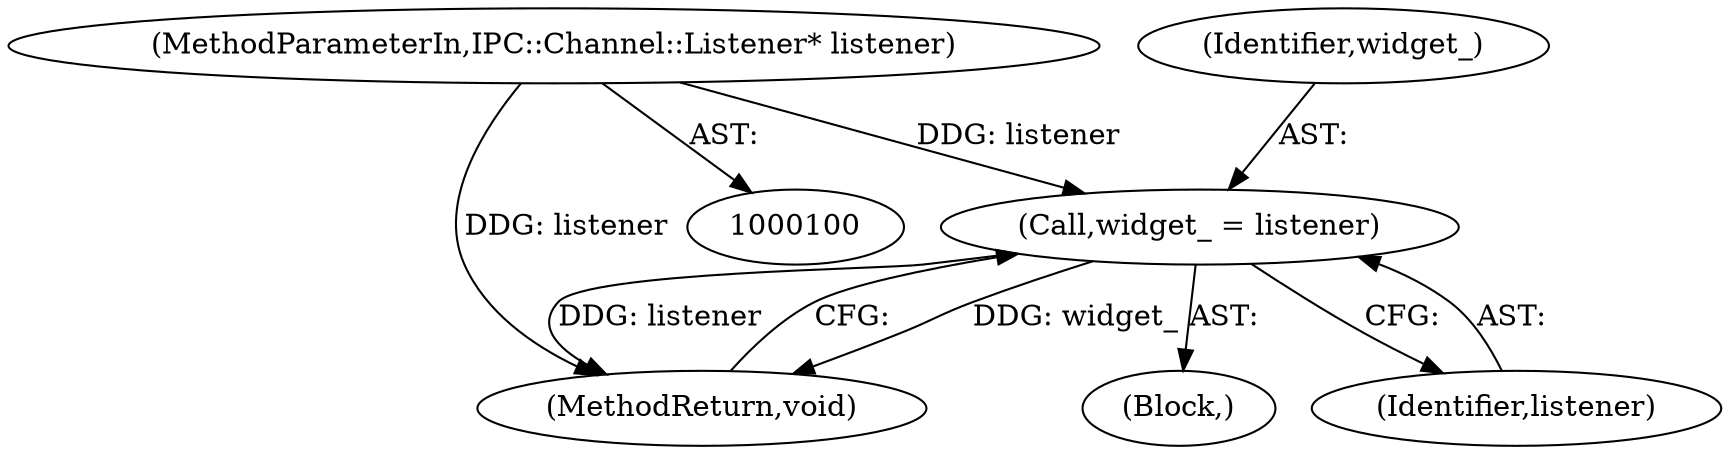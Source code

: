 digraph "1_Chrome_744c2a2d90c3c9a33c818e1ea4b7ccb5010663a0_14@pointer" {
"1000102" [label="(MethodParameterIn,IPC::Channel::Listener* listener)"];
"1000107" [label="(Call,widget_ = listener)"];
"1000110" [label="(MethodReturn,void)"];
"1000103" [label="(Block,)"];
"1000107" [label="(Call,widget_ = listener)"];
"1000109" [label="(Identifier,listener)"];
"1000108" [label="(Identifier,widget_)"];
"1000102" [label="(MethodParameterIn,IPC::Channel::Listener* listener)"];
"1000102" -> "1000100"  [label="AST: "];
"1000102" -> "1000110"  [label="DDG: listener"];
"1000102" -> "1000107"  [label="DDG: listener"];
"1000107" -> "1000103"  [label="AST: "];
"1000107" -> "1000109"  [label="CFG: "];
"1000108" -> "1000107"  [label="AST: "];
"1000109" -> "1000107"  [label="AST: "];
"1000110" -> "1000107"  [label="CFG: "];
"1000107" -> "1000110"  [label="DDG: widget_"];
"1000107" -> "1000110"  [label="DDG: listener"];
}
